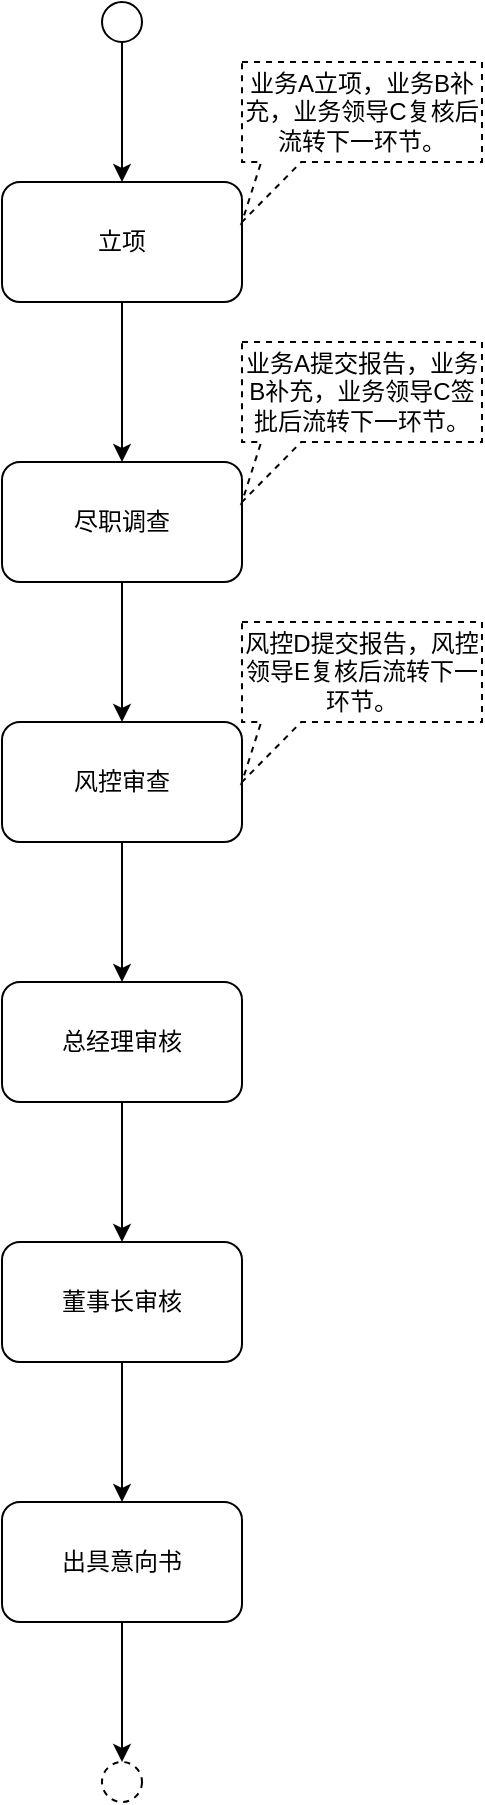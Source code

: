 <mxfile version="20.8.18" type="github">
  <diagram name="第 1 页" id="uBSukknTCDv7lwkkizgo">
    <mxGraphModel dx="1247" dy="698" grid="1" gridSize="10" guides="1" tooltips="1" connect="1" arrows="1" fold="1" page="1" pageScale="1" pageWidth="827" pageHeight="1169" math="0" shadow="0">
      <root>
        <mxCell id="0" />
        <mxCell id="1" parent="0" />
        <mxCell id="ed5ei-RrGfNM-pzoV9UX-3" value="" style="edgeStyle=orthogonalEdgeStyle;rounded=0;orthogonalLoop=1;jettySize=auto;html=1;" edge="1" parent="1" source="ed5ei-RrGfNM-pzoV9UX-1" target="ed5ei-RrGfNM-pzoV9UX-2">
          <mxGeometry relative="1" as="geometry" />
        </mxCell>
        <mxCell id="ed5ei-RrGfNM-pzoV9UX-1" value="" style="ellipse;whiteSpace=wrap;html=1;aspect=fixed;" vertex="1" parent="1">
          <mxGeometry x="250" y="50" width="20" height="20" as="geometry" />
        </mxCell>
        <mxCell id="ed5ei-RrGfNM-pzoV9UX-6" value="" style="edgeStyle=orthogonalEdgeStyle;rounded=0;orthogonalLoop=1;jettySize=auto;html=1;" edge="1" parent="1" source="ed5ei-RrGfNM-pzoV9UX-2" target="ed5ei-RrGfNM-pzoV9UX-5">
          <mxGeometry relative="1" as="geometry" />
        </mxCell>
        <mxCell id="ed5ei-RrGfNM-pzoV9UX-2" value="立项" style="rounded=1;whiteSpace=wrap;html=1;" vertex="1" parent="1">
          <mxGeometry x="200" y="140" width="120" height="60" as="geometry" />
        </mxCell>
        <mxCell id="ed5ei-RrGfNM-pzoV9UX-4" value="业务A立项，业务B补充，业务领导C复核后流转下一环节。" style="shape=callout;whiteSpace=wrap;html=1;perimeter=calloutPerimeter;size=30;position=0.08;position2=0;dashed=1;" vertex="1" parent="1">
          <mxGeometry x="320" y="80" width="120" height="80" as="geometry" />
        </mxCell>
        <mxCell id="ed5ei-RrGfNM-pzoV9UX-9" value="" style="edgeStyle=orthogonalEdgeStyle;rounded=0;orthogonalLoop=1;jettySize=auto;html=1;" edge="1" parent="1" source="ed5ei-RrGfNM-pzoV9UX-5" target="ed5ei-RrGfNM-pzoV9UX-8">
          <mxGeometry relative="1" as="geometry" />
        </mxCell>
        <mxCell id="ed5ei-RrGfNM-pzoV9UX-5" value="尽职调查" style="rounded=1;whiteSpace=wrap;html=1;" vertex="1" parent="1">
          <mxGeometry x="200" y="280" width="120" height="60" as="geometry" />
        </mxCell>
        <mxCell id="ed5ei-RrGfNM-pzoV9UX-7" value="业务A提交报告，业务B补充，业务领导C签批后流转下一环节。" style="shape=callout;whiteSpace=wrap;html=1;perimeter=calloutPerimeter;size=30;position=0.08;position2=0;dashed=1;" vertex="1" parent="1">
          <mxGeometry x="320" y="220" width="120" height="80" as="geometry" />
        </mxCell>
        <mxCell id="ed5ei-RrGfNM-pzoV9UX-12" value="" style="edgeStyle=orthogonalEdgeStyle;rounded=0;orthogonalLoop=1;jettySize=auto;html=1;" edge="1" parent="1" source="ed5ei-RrGfNM-pzoV9UX-8" target="ed5ei-RrGfNM-pzoV9UX-11">
          <mxGeometry relative="1" as="geometry" />
        </mxCell>
        <mxCell id="ed5ei-RrGfNM-pzoV9UX-8" value="风控审查" style="rounded=1;whiteSpace=wrap;html=1;" vertex="1" parent="1">
          <mxGeometry x="200" y="410" width="120" height="60" as="geometry" />
        </mxCell>
        <mxCell id="ed5ei-RrGfNM-pzoV9UX-10" value="风控D提交报告，风控领导E复核后流转下一环节。" style="shape=callout;whiteSpace=wrap;html=1;perimeter=calloutPerimeter;size=30;position=0.08;position2=0;dashed=1;" vertex="1" parent="1">
          <mxGeometry x="320" y="360" width="120" height="80" as="geometry" />
        </mxCell>
        <mxCell id="ed5ei-RrGfNM-pzoV9UX-15" value="" style="edgeStyle=orthogonalEdgeStyle;rounded=0;orthogonalLoop=1;jettySize=auto;html=1;" edge="1" parent="1" source="ed5ei-RrGfNM-pzoV9UX-11" target="ed5ei-RrGfNM-pzoV9UX-14">
          <mxGeometry relative="1" as="geometry" />
        </mxCell>
        <mxCell id="ed5ei-RrGfNM-pzoV9UX-11" value="总经理审核" style="rounded=1;whiteSpace=wrap;html=1;" vertex="1" parent="1">
          <mxGeometry x="200" y="540" width="120" height="60" as="geometry" />
        </mxCell>
        <mxCell id="ed5ei-RrGfNM-pzoV9UX-17" value="" style="edgeStyle=orthogonalEdgeStyle;rounded=0;orthogonalLoop=1;jettySize=auto;html=1;" edge="1" parent="1" source="ed5ei-RrGfNM-pzoV9UX-14" target="ed5ei-RrGfNM-pzoV9UX-16">
          <mxGeometry relative="1" as="geometry" />
        </mxCell>
        <mxCell id="ed5ei-RrGfNM-pzoV9UX-14" value="董事长审核" style="rounded=1;whiteSpace=wrap;html=1;" vertex="1" parent="1">
          <mxGeometry x="200" y="670" width="120" height="60" as="geometry" />
        </mxCell>
        <mxCell id="ed5ei-RrGfNM-pzoV9UX-19" value="" style="edgeStyle=orthogonalEdgeStyle;rounded=0;orthogonalLoop=1;jettySize=auto;html=1;" edge="1" parent="1" source="ed5ei-RrGfNM-pzoV9UX-16" target="ed5ei-RrGfNM-pzoV9UX-18">
          <mxGeometry relative="1" as="geometry" />
        </mxCell>
        <mxCell id="ed5ei-RrGfNM-pzoV9UX-16" value="出具意向书" style="rounded=1;whiteSpace=wrap;html=1;" vertex="1" parent="1">
          <mxGeometry x="200" y="800" width="120" height="60" as="geometry" />
        </mxCell>
        <mxCell id="ed5ei-RrGfNM-pzoV9UX-18" value="" style="ellipse;whiteSpace=wrap;html=1;aspect=fixed;dashed=1;" vertex="1" parent="1">
          <mxGeometry x="250" y="930" width="20" height="20" as="geometry" />
        </mxCell>
      </root>
    </mxGraphModel>
  </diagram>
</mxfile>
